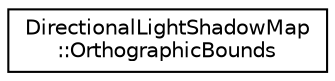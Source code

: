 digraph "Graphical Class Hierarchy"
{
 // INTERACTIVE_SVG=YES
 // LATEX_PDF_SIZE
  edge [fontname="Helvetica",fontsize="10",labelfontname="Helvetica",labelfontsize="10"];
  node [fontname="Helvetica",fontsize="10",shape=record];
  rankdir="LR";
  Node0 [label="DirectionalLightShadowMap\l::OrthographicBounds",height=0.2,width=0.4,color="black", fillcolor="white", style="filled",URL="$d2/dee/struct_directional_light_shadow_map_1_1_orthographic_bounds.html",tooltip=" "];
}
